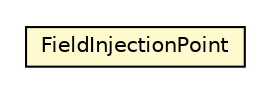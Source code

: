 #!/usr/local/bin/dot
#
# Class diagram 
# Generated by UMLGraph version 5.1 (http://www.umlgraph.org/)
#

digraph G {
	edge [fontname="Helvetica",fontsize=10,labelfontname="Helvetica",labelfontsize=10];
	node [fontname="Helvetica",fontsize=10,shape=plaintext];
	nodesep=0.25;
	ranksep=0.5;
	// org.androidtransfuse.model.FieldInjectionPoint
	c7348 [label=<<table title="org.androidtransfuse.model.FieldInjectionPoint" border="0" cellborder="1" cellspacing="0" cellpadding="2" port="p" bgcolor="lemonChiffon" href="./FieldInjectionPoint.html">
		<tr><td><table border="0" cellspacing="0" cellpadding="1">
<tr><td align="center" balign="center"> FieldInjectionPoint </td></tr>
		</table></td></tr>
		</table>>, fontname="Helvetica", fontcolor="black", fontsize=10.0];
}

